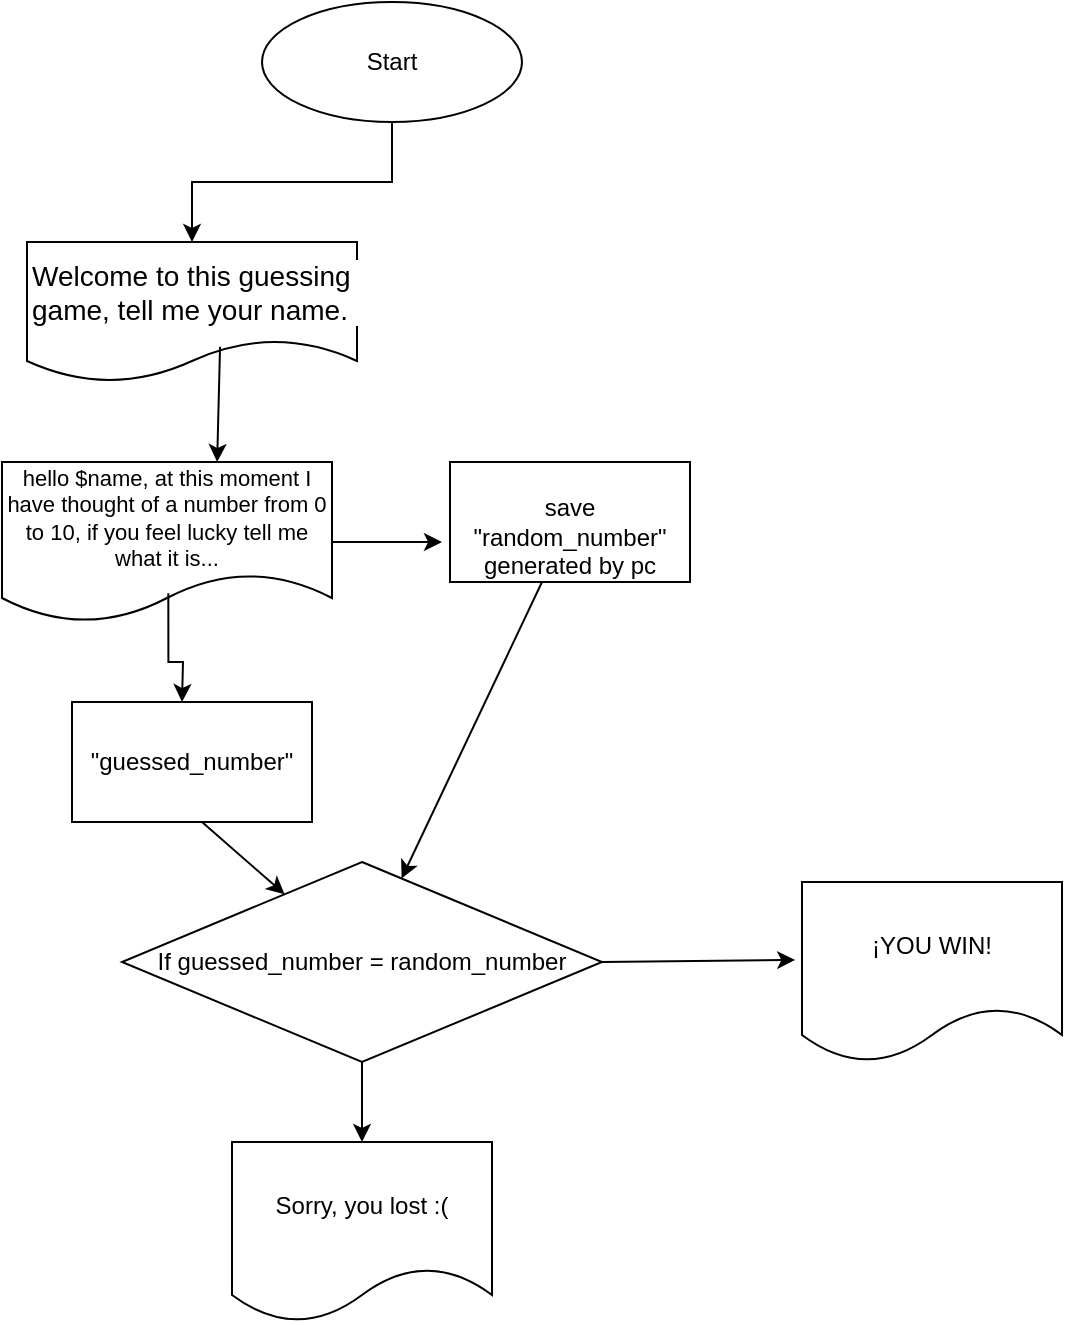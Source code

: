 <mxfile version="21.6.1" type="github">
  <diagram id="C5RBs43oDa-KdzZeNtuy" name="Page-1">
    <mxGraphModel dx="794" dy="1607" grid="1" gridSize="10" guides="1" tooltips="1" connect="1" arrows="1" fold="1" page="1" pageScale="1" pageWidth="827" pageHeight="1169" math="0" shadow="0">
      <root>
        <mxCell id="WIyWlLk6GJQsqaUBKTNV-0" />
        <mxCell id="WIyWlLk6GJQsqaUBKTNV-1" parent="WIyWlLk6GJQsqaUBKTNV-0" />
        <mxCell id="gc4thesV_Qp1dR_ahy_R-1" value="Welcome to this guessing game, tell me your name." style="shape=document;whiteSpace=wrap;boundedLbl=1;align=left;fillColor=none;strokeColor=default;verticalAlign=middle;labelBackgroundColor=default;fontSize=14;html=1;" parent="WIyWlLk6GJQsqaUBKTNV-1" vertex="1">
          <mxGeometry x="142.5" y="-370" width="165" height="70" as="geometry" />
        </mxCell>
        <mxCell id="gc4thesV_Qp1dR_ahy_R-0" value="&lt;font style=&quot;vertical-align: inherit;&quot;&gt;&lt;font style=&quot;vertical-align: inherit;&quot;&gt;Start&lt;/font&gt;&lt;/font&gt;" style="ellipse;whiteSpace=wrap;html=1;" parent="WIyWlLk6GJQsqaUBKTNV-1" vertex="1">
          <mxGeometry x="260" y="-490" width="130" height="60" as="geometry" />
        </mxCell>
        <mxCell id="4t9hHdXlJotwY8yT1dGL-1" value="" style="edgeStyle=orthogonalEdgeStyle;rounded=0;orthogonalLoop=1;jettySize=auto;html=1;exitX=0.5;exitY=1;exitDx=0;exitDy=0;entryX=0.5;entryY=0;entryDx=0;entryDy=0;" edge="1" parent="WIyWlLk6GJQsqaUBKTNV-1" source="gc4thesV_Qp1dR_ahy_R-0" target="gc4thesV_Qp1dR_ahy_R-1">
          <mxGeometry relative="1" as="geometry">
            <mxPoint x="220" y="-350" as="targetPoint" />
            <mxPoint x="220" y="-350" as="sourcePoint" />
          </mxGeometry>
        </mxCell>
        <mxCell id="4t9hHdXlJotwY8yT1dGL-7" style="edgeStyle=orthogonalEdgeStyle;rounded=0;orthogonalLoop=1;jettySize=auto;html=1;exitX=0.504;exitY=0.821;exitDx=0;exitDy=0;exitPerimeter=0;" edge="1" parent="WIyWlLk6GJQsqaUBKTNV-1" source="4t9hHdXlJotwY8yT1dGL-0">
          <mxGeometry relative="1" as="geometry">
            <mxPoint x="220" y="-140" as="targetPoint" />
          </mxGeometry>
        </mxCell>
        <mxCell id="4t9hHdXlJotwY8yT1dGL-23" style="edgeStyle=orthogonalEdgeStyle;rounded=0;orthogonalLoop=1;jettySize=auto;html=1;exitX=1;exitY=0.5;exitDx=0;exitDy=0;" edge="1" parent="WIyWlLk6GJQsqaUBKTNV-1" source="4t9hHdXlJotwY8yT1dGL-0">
          <mxGeometry relative="1" as="geometry">
            <mxPoint x="350" y="-220" as="targetPoint" />
          </mxGeometry>
        </mxCell>
        <mxCell id="4t9hHdXlJotwY8yT1dGL-0" value="hello $name, at this moment I have thought of a number from 0 to 10, if you feel lucky tell me what it is..." style="shape=document;whiteSpace=wrap;boundedLbl=1;align=center;fillColor=none;strokeColor=default;verticalAlign=middle;labelBackgroundColor=default;fontSize=11;html=1;" vertex="1" parent="WIyWlLk6GJQsqaUBKTNV-1">
          <mxGeometry x="130" y="-260" width="165" height="80" as="geometry" />
        </mxCell>
        <mxCell id="4t9hHdXlJotwY8yT1dGL-8" value="&quot;guessed_number&quot;" style="rounded=0;whiteSpace=wrap;" vertex="1" parent="WIyWlLk6GJQsqaUBKTNV-1">
          <mxGeometry x="165" y="-140" width="120" height="60" as="geometry" />
        </mxCell>
        <mxCell id="gc4thesV_Qp1dR_ahy_R-2" value="&lt;br&gt;save &quot;random_number&quot; generated by pc" style="rounded=0;whiteSpace=wrap;html=1;" parent="WIyWlLk6GJQsqaUBKTNV-1" vertex="1">
          <mxGeometry x="354" y="-260" width="120" height="60" as="geometry" />
        </mxCell>
        <mxCell id="4t9hHdXlJotwY8yT1dGL-30" value="" style="endArrow=classic;html=1;rounded=0;entryX=0.652;entryY=0;entryDx=0;entryDy=0;entryPerimeter=0;exitX=0.585;exitY=0.748;exitDx=0;exitDy=0;exitPerimeter=0;" edge="1" parent="WIyWlLk6GJQsqaUBKTNV-1" source="gc4thesV_Qp1dR_ahy_R-1" target="4t9hHdXlJotwY8yT1dGL-0">
          <mxGeometry relative="1" as="geometry">
            <mxPoint x="240" y="-290" as="sourcePoint" />
            <mxPoint x="337.5" y="-300" as="targetPoint" />
          </mxGeometry>
        </mxCell>
        <mxCell id="4t9hHdXlJotwY8yT1dGL-32" value="If guessed_number = random_number" style="rhombus;whiteSpace=wrap;html=1;" vertex="1" parent="WIyWlLk6GJQsqaUBKTNV-1">
          <mxGeometry x="190" y="-60" width="240" height="100" as="geometry" />
        </mxCell>
        <mxCell id="4t9hHdXlJotwY8yT1dGL-33" value="¡YOU WIN!" style="shape=document;whiteSpace=wrap;html=1;boundedLbl=1;" vertex="1" parent="WIyWlLk6GJQsqaUBKTNV-1">
          <mxGeometry x="530" y="-50" width="130" height="90" as="geometry" />
        </mxCell>
        <mxCell id="4t9hHdXlJotwY8yT1dGL-34" value="Sorry, you lost :(" style="shape=document;whiteSpace=wrap;html=1;boundedLbl=1;" vertex="1" parent="WIyWlLk6GJQsqaUBKTNV-1">
          <mxGeometry x="245" y="80" width="130" height="90" as="geometry" />
        </mxCell>
        <mxCell id="4t9hHdXlJotwY8yT1dGL-41" value="" style="endArrow=classic;html=1;rounded=0;entryX=-0.026;entryY=0.433;entryDx=0;entryDy=0;entryPerimeter=0;exitX=1;exitY=0.5;exitDx=0;exitDy=0;" edge="1" parent="WIyWlLk6GJQsqaUBKTNV-1" source="4t9hHdXlJotwY8yT1dGL-32" target="4t9hHdXlJotwY8yT1dGL-33">
          <mxGeometry width="50" height="50" relative="1" as="geometry">
            <mxPoint x="440" y="20" as="sourcePoint" />
            <mxPoint x="490" y="-30" as="targetPoint" />
          </mxGeometry>
        </mxCell>
        <mxCell id="4t9hHdXlJotwY8yT1dGL-42" value="" style="endArrow=classic;html=1;rounded=0;" edge="1" parent="WIyWlLk6GJQsqaUBKTNV-1" target="4t9hHdXlJotwY8yT1dGL-32">
          <mxGeometry width="50" height="50" relative="1" as="geometry">
            <mxPoint x="230" y="-80" as="sourcePoint" />
            <mxPoint x="280" y="-130" as="targetPoint" />
          </mxGeometry>
        </mxCell>
        <mxCell id="4t9hHdXlJotwY8yT1dGL-43" value="" style="endArrow=classic;html=1;rounded=0;" edge="1" parent="WIyWlLk6GJQsqaUBKTNV-1" target="4t9hHdXlJotwY8yT1dGL-32">
          <mxGeometry width="50" height="50" relative="1" as="geometry">
            <mxPoint x="400" y="-200" as="sourcePoint" />
            <mxPoint x="450" y="-250" as="targetPoint" />
          </mxGeometry>
        </mxCell>
        <mxCell id="4t9hHdXlJotwY8yT1dGL-44" value="" style="endArrow=classic;html=1;rounded=0;" edge="1" parent="WIyWlLk6GJQsqaUBKTNV-1" target="4t9hHdXlJotwY8yT1dGL-34">
          <mxGeometry width="50" height="50" relative="1" as="geometry">
            <mxPoint x="310" y="40" as="sourcePoint" />
            <mxPoint x="360" y="-10" as="targetPoint" />
          </mxGeometry>
        </mxCell>
      </root>
    </mxGraphModel>
  </diagram>
</mxfile>
